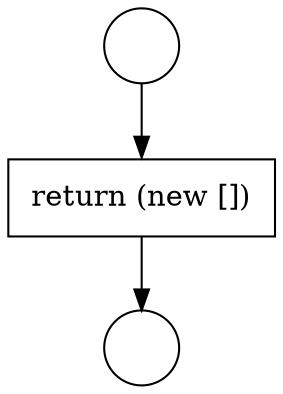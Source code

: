 digraph {
  node14901 [shape=circle label=" " color="black" fillcolor="white" style=filled]
  node14903 [shape=none, margin=0, label=<<font color="black">
    <table border="0" cellborder="1" cellspacing="0" cellpadding="10">
      <tr><td align="left">return (new [])</td></tr>
    </table>
  </font>> color="black" fillcolor="white" style=filled]
  node14902 [shape=circle label=" " color="black" fillcolor="white" style=filled]
  node14901 -> node14903 [ color="black"]
  node14903 -> node14902 [ color="black"]
}
